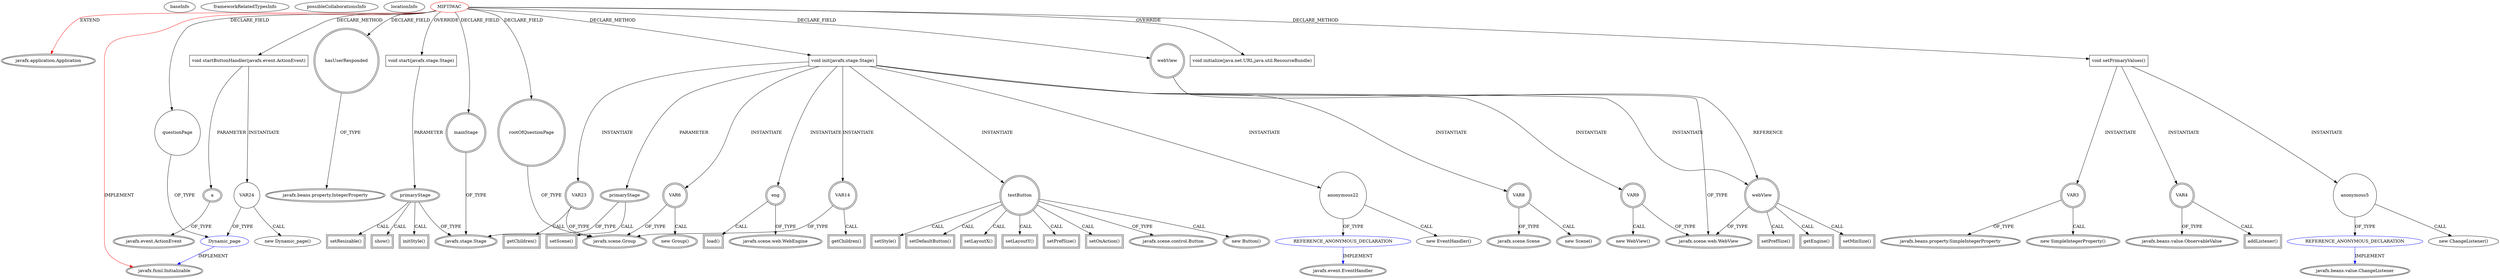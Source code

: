 digraph {
baseInfo[graphId=3348,category="extension_graph",isAnonymous=false,possibleRelation=true]
frameworkRelatedTypesInfo[0="javafx.application.Application",1="javafx.fxml.Initializable"]
possibleCollaborationsInfo[0="3348~CLIENT_METHOD_DECLARATION-INSTANTIATION-~javafx.application.Application javafx.fxml.Initializable ~javafx.beans.value.ChangeListener ~false~true",1="3348~CLIENT_METHOD_DECLARATION-INSTANTIATION-~javafx.application.Application javafx.fxml.Initializable ~javafx.event.EventHandler ~false~true",2="3348~CLIENT_METHOD_DECLARATION-INSTANTIATION-FIELD_DECLARATION-~javafx.application.Application javafx.fxml.Initializable ~javafx.fxml.Initializable ~false~false"]
locationInfo[projectName="joelburget-miftiwac",filePath="/joelburget-miftiwac/miftiwac-master/src/MIFTIWAC.java",contextSignature="MIFTIWAC",graphId="3348"]
0[label="MIFTIWAC",vertexType="ROOT_CLIENT_CLASS_DECLARATION",isFrameworkType=false,color=red]
1[label="javafx.application.Application",vertexType="FRAMEWORK_CLASS_TYPE",isFrameworkType=true,peripheries=2]
2[label="javafx.fxml.Initializable",vertexType="FRAMEWORK_INTERFACE_TYPE",isFrameworkType=true,peripheries=2]
3[label="hasUserResponded",vertexType="FIELD_DECLARATION",isFrameworkType=true,peripheries=2,shape=circle]
4[label="javafx.beans.property.IntegerProperty",vertexType="FRAMEWORK_CLASS_TYPE",isFrameworkType=true,peripheries=2]
5[label="mainStage",vertexType="FIELD_DECLARATION",isFrameworkType=true,peripheries=2,shape=circle]
6[label="javafx.stage.Stage",vertexType="FRAMEWORK_CLASS_TYPE",isFrameworkType=true,peripheries=2]
7[label="questionPage",vertexType="FIELD_DECLARATION",isFrameworkType=false,shape=circle]
8[label="Dynamic_page",vertexType="REFERENCE_CLIENT_CLASS_DECLARATION",isFrameworkType=false,color=blue]
10[label="rootOfQuestionPage",vertexType="FIELD_DECLARATION",isFrameworkType=true,peripheries=2,shape=circle]
11[label="javafx.scene.Group",vertexType="FRAMEWORK_CLASS_TYPE",isFrameworkType=true,peripheries=2]
12[label="webView",vertexType="FIELD_DECLARATION",isFrameworkType=true,peripheries=2,shape=circle]
13[label="javafx.scene.web.WebView",vertexType="FRAMEWORK_CLASS_TYPE",isFrameworkType=true,peripheries=2]
14[label="void initialize(java.net.URL,java.util.ResourceBundle)",vertexType="OVERRIDING_METHOD_DECLARATION",isFrameworkType=false,shape=box]
15[label="void start(javafx.stage.Stage)",vertexType="OVERRIDING_METHOD_DECLARATION",isFrameworkType=false,shape=box]
16[label="primaryStage",vertexType="PARAMETER_DECLARATION",isFrameworkType=true,peripheries=2]
19[label="initStyle()",vertexType="INSIDE_CALL",isFrameworkType=true,peripheries=2,shape=box]
21[label="setResizable()",vertexType="INSIDE_CALL",isFrameworkType=true,peripheries=2,shape=box]
23[label="show()",vertexType="INSIDE_CALL",isFrameworkType=true,peripheries=2,shape=box]
24[label="void setPrimaryValues()",vertexType="CLIENT_METHOD_DECLARATION",isFrameworkType=false,shape=box]
26[label="VAR3",vertexType="VARIABLE_EXPRESION",isFrameworkType=true,peripheries=2,shape=circle]
27[label="javafx.beans.property.SimpleIntegerProperty",vertexType="FRAMEWORK_CLASS_TYPE",isFrameworkType=true,peripheries=2]
25[label="new SimpleIntegerProperty()",vertexType="CONSTRUCTOR_CALL",isFrameworkType=true,peripheries=2]
28[label="VAR4",vertexType="VARIABLE_EXPRESION",isFrameworkType=true,peripheries=2,shape=circle]
30[label="javafx.beans.value.ObservableValue",vertexType="FRAMEWORK_INTERFACE_TYPE",isFrameworkType=true,peripheries=2]
29[label="addListener()",vertexType="INSIDE_CALL",isFrameworkType=true,peripheries=2,shape=box]
32[label="anonymous5",vertexType="VARIABLE_EXPRESION",isFrameworkType=false,shape=circle]
33[label="REFERENCE_ANONYMOUS_DECLARATION",vertexType="REFERENCE_ANONYMOUS_DECLARATION",isFrameworkType=false,color=blue]
34[label="javafx.beans.value.ChangeListener",vertexType="FRAMEWORK_INTERFACE_TYPE",isFrameworkType=true,peripheries=2]
31[label="new ChangeListener()",vertexType="CONSTRUCTOR_CALL",isFrameworkType=false]
35[label="void init(javafx.stage.Stage)",vertexType="CLIENT_METHOD_DECLARATION",isFrameworkType=false,shape=box]
36[label="primaryStage",vertexType="PARAMETER_DECLARATION",isFrameworkType=true,peripheries=2]
39[label="VAR6",vertexType="VARIABLE_EXPRESION",isFrameworkType=true,peripheries=2,shape=circle]
38[label="new Group()",vertexType="CONSTRUCTOR_CALL",isFrameworkType=true,peripheries=2]
42[label="setScene()",vertexType="INSIDE_CALL",isFrameworkType=true,peripheries=2,shape=box]
44[label="VAR8",vertexType="VARIABLE_EXPRESION",isFrameworkType=true,peripheries=2,shape=circle]
45[label="javafx.scene.Scene",vertexType="FRAMEWORK_CLASS_TYPE",isFrameworkType=true,peripheries=2]
43[label="new Scene()",vertexType="CONSTRUCTOR_CALL",isFrameworkType=true,peripheries=2]
47[label="VAR9",vertexType="VARIABLE_EXPRESION",isFrameworkType=true,peripheries=2,shape=circle]
46[label="new WebView()",vertexType="CONSTRUCTOR_CALL",isFrameworkType=true,peripheries=2]
49[label="webView",vertexType="VARIABLE_EXPRESION",isFrameworkType=true,peripheries=2,shape=circle]
50[label="setMinSize()",vertexType="INSIDE_CALL",isFrameworkType=true,peripheries=2,shape=box]
53[label="setPrefSize()",vertexType="INSIDE_CALL",isFrameworkType=true,peripheries=2,shape=box]
55[label="getEngine()",vertexType="INSIDE_CALL",isFrameworkType=true,peripheries=2,shape=box]
56[label="eng",vertexType="VARIABLE_EXPRESION",isFrameworkType=true,peripheries=2,shape=circle]
58[label="javafx.scene.web.WebEngine",vertexType="FRAMEWORK_CLASS_TYPE",isFrameworkType=true,peripheries=2]
57[label="load()",vertexType="INSIDE_CALL",isFrameworkType=true,peripheries=2,shape=box]
59[label="VAR14",vertexType="VARIABLE_EXPRESION",isFrameworkType=true,peripheries=2,shape=circle]
60[label="getChildren()",vertexType="INSIDE_CALL",isFrameworkType=true,peripheries=2,shape=box]
63[label="testButton",vertexType="VARIABLE_EXPRESION",isFrameworkType=true,peripheries=2,shape=circle]
64[label="javafx.scene.control.Button",vertexType="FRAMEWORK_CLASS_TYPE",isFrameworkType=true,peripheries=2]
62[label="new Button()",vertexType="CONSTRUCTOR_CALL",isFrameworkType=true,peripheries=2]
66[label="setStyle()",vertexType="INSIDE_CALL",isFrameworkType=true,peripheries=2,shape=box]
68[label="setDefaultButton()",vertexType="INSIDE_CALL",isFrameworkType=true,peripheries=2,shape=box]
70[label="setLayoutX()",vertexType="INSIDE_CALL",isFrameworkType=true,peripheries=2,shape=box]
72[label="setLayoutY()",vertexType="INSIDE_CALL",isFrameworkType=true,peripheries=2,shape=box]
74[label="setPrefSize()",vertexType="INSIDE_CALL",isFrameworkType=true,peripheries=2,shape=box]
76[label="setOnAction()",vertexType="INSIDE_CALL",isFrameworkType=true,peripheries=2,shape=box]
78[label="anonymous22",vertexType="VARIABLE_EXPRESION",isFrameworkType=false,shape=circle]
79[label="REFERENCE_ANONYMOUS_DECLARATION",vertexType="REFERENCE_ANONYMOUS_DECLARATION",isFrameworkType=false,color=blue]
80[label="javafx.event.EventHandler",vertexType="FRAMEWORK_INTERFACE_TYPE",isFrameworkType=true,peripheries=2]
77[label="new EventHandler()",vertexType="CONSTRUCTOR_CALL",isFrameworkType=false]
81[label="VAR23",vertexType="VARIABLE_EXPRESION",isFrameworkType=true,peripheries=2,shape=circle]
82[label="getChildren()",vertexType="INSIDE_CALL",isFrameworkType=true,peripheries=2,shape=box]
84[label="void startButtonHandler(javafx.event.ActionEvent)",vertexType="CLIENT_METHOD_DECLARATION",isFrameworkType=false,shape=box]
85[label="a",vertexType="PARAMETER_DECLARATION",isFrameworkType=true,peripheries=2]
86[label="javafx.event.ActionEvent",vertexType="FRAMEWORK_CLASS_TYPE",isFrameworkType=true,peripheries=2]
88[label="VAR24",vertexType="VARIABLE_EXPRESION",isFrameworkType=false,shape=circle]
87[label="new Dynamic_page()",vertexType="CONSTRUCTOR_CALL",isFrameworkType=false]
0->1[label="EXTEND",color=red]
0->2[label="IMPLEMENT",color=red]
0->3[label="DECLARE_FIELD"]
3->4[label="OF_TYPE"]
0->5[label="DECLARE_FIELD"]
5->6[label="OF_TYPE"]
0->7[label="DECLARE_FIELD"]
8->2[label="IMPLEMENT",color=blue]
7->8[label="OF_TYPE"]
0->10[label="DECLARE_FIELD"]
10->11[label="OF_TYPE"]
0->12[label="DECLARE_FIELD"]
12->13[label="OF_TYPE"]
0->14[label="OVERRIDE"]
0->15[label="OVERRIDE"]
16->6[label="OF_TYPE"]
15->16[label="PARAMETER"]
16->19[label="CALL"]
16->21[label="CALL"]
16->23[label="CALL"]
0->24[label="DECLARE_METHOD"]
24->26[label="INSTANTIATE"]
26->27[label="OF_TYPE"]
26->25[label="CALL"]
24->28[label="INSTANTIATE"]
28->30[label="OF_TYPE"]
28->29[label="CALL"]
24->32[label="INSTANTIATE"]
33->34[label="IMPLEMENT",color=blue]
32->33[label="OF_TYPE"]
32->31[label="CALL"]
0->35[label="DECLARE_METHOD"]
36->6[label="OF_TYPE"]
35->36[label="PARAMETER"]
35->39[label="INSTANTIATE"]
39->11[label="OF_TYPE"]
39->38[label="CALL"]
36->42[label="CALL"]
35->44[label="INSTANTIATE"]
44->45[label="OF_TYPE"]
44->43[label="CALL"]
35->47[label="INSTANTIATE"]
47->13[label="OF_TYPE"]
47->46[label="CALL"]
35->49[label="INSTANTIATE"]
12->49[label="REFERENCE"]
49->13[label="OF_TYPE"]
49->50[label="CALL"]
49->53[label="CALL"]
49->55[label="CALL"]
35->56[label="INSTANTIATE"]
56->58[label="OF_TYPE"]
56->57[label="CALL"]
35->59[label="INSTANTIATE"]
59->11[label="OF_TYPE"]
59->60[label="CALL"]
35->63[label="INSTANTIATE"]
63->64[label="OF_TYPE"]
63->62[label="CALL"]
63->66[label="CALL"]
63->68[label="CALL"]
63->70[label="CALL"]
63->72[label="CALL"]
63->74[label="CALL"]
63->76[label="CALL"]
35->78[label="INSTANTIATE"]
79->80[label="IMPLEMENT",color=blue]
78->79[label="OF_TYPE"]
78->77[label="CALL"]
35->81[label="INSTANTIATE"]
81->11[label="OF_TYPE"]
81->82[label="CALL"]
0->84[label="DECLARE_METHOD"]
85->86[label="OF_TYPE"]
84->85[label="PARAMETER"]
84->88[label="INSTANTIATE"]
88->8[label="OF_TYPE"]
88->87[label="CALL"]
}
